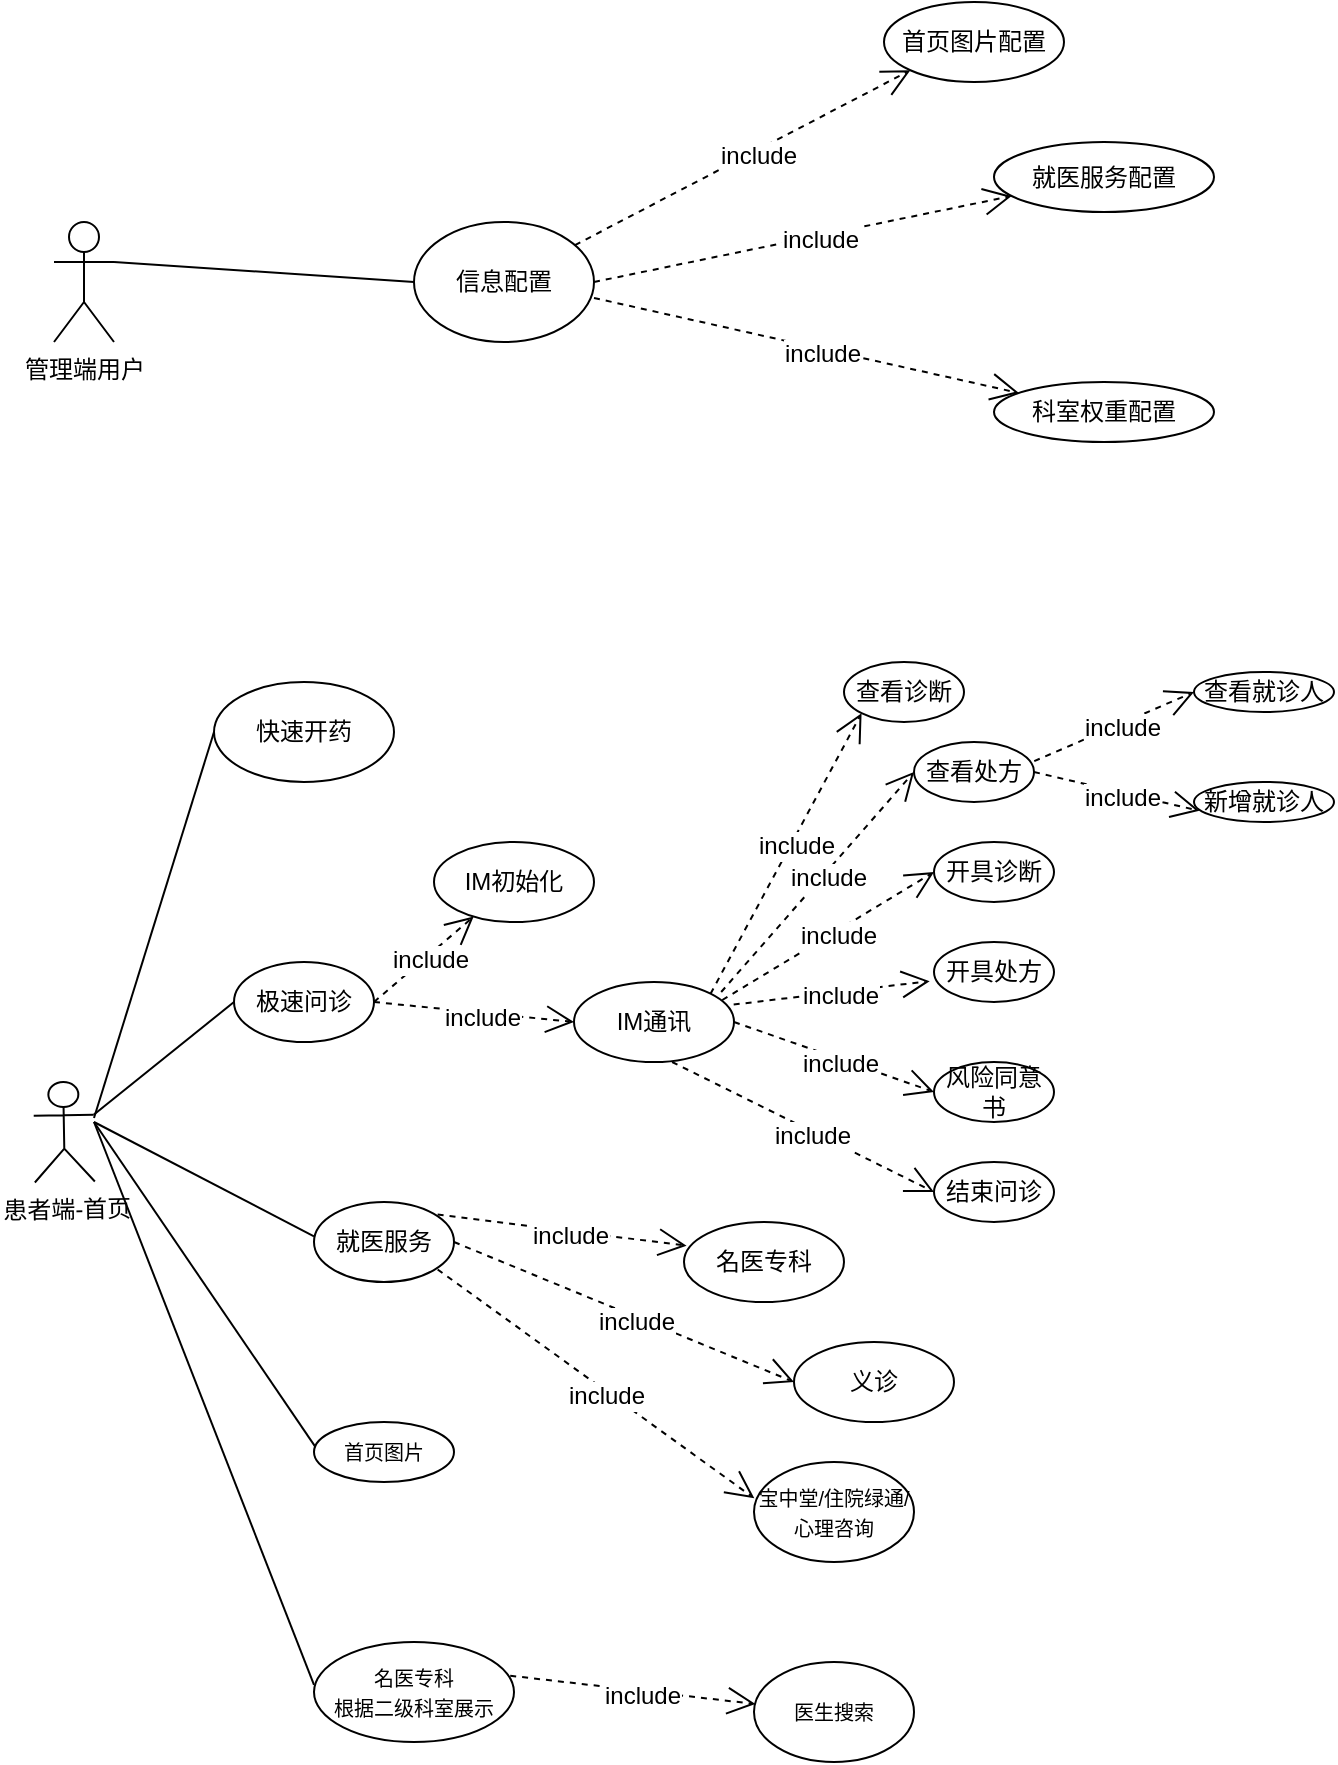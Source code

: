 <mxfile version="12.9.0" type="github">
  <diagram name="Page-1" id="0783ab3e-0a74-02c8-0abd-f7b4e66b4bec">
    <mxGraphModel dx="1662" dy="762" grid="1" gridSize="10" guides="1" tooltips="1" connect="1" arrows="1" fold="1" page="1" pageScale="1" pageWidth="850" pageHeight="1100" background="#ffffff" math="0" shadow="0">
      <root>
        <mxCell id="0" />
        <mxCell id="1" parent="0" />
        <mxCell id="PU8PL5qgKJ-KpqshsjZF-3" value="管理端用户" style="shape=umlActor;verticalLabelPosition=bottom;labelBackgroundColor=#ffffff;verticalAlign=top;html=1;" parent="1" vertex="1">
          <mxGeometry x="30" y="220" width="30" height="60" as="geometry" />
        </mxCell>
        <mxCell id="PU8PL5qgKJ-KpqshsjZF-5" value="患者端-首页" style="shape=umlActor;verticalLabelPosition=bottom;labelBackgroundColor=#ffffff;verticalAlign=top;html=1;rotation=-1;" parent="1" vertex="1">
          <mxGeometry x="20.0" y="650" width="30" height="50" as="geometry" />
        </mxCell>
        <mxCell id="PU8PL5qgKJ-KpqshsjZF-6" value="信息配置" style="ellipse;whiteSpace=wrap;html=1;" parent="1" vertex="1">
          <mxGeometry x="210" y="220" width="90" height="60" as="geometry" />
        </mxCell>
        <mxCell id="PU8PL5qgKJ-KpqshsjZF-14" value="首页图片配置" style="ellipse;whiteSpace=wrap;html=1;" parent="1" vertex="1">
          <mxGeometry x="445" y="110" width="90" height="40" as="geometry" />
        </mxCell>
        <mxCell id="PU8PL5qgKJ-KpqshsjZF-16" value="就医服务配置" style="ellipse;whiteSpace=wrap;html=1;" parent="1" vertex="1">
          <mxGeometry x="500" y="180" width="110" height="35" as="geometry" />
        </mxCell>
        <mxCell id="PU8PL5qgKJ-KpqshsjZF-17" value="科室权重配置" style="ellipse;whiteSpace=wrap;html=1;" parent="1" vertex="1">
          <mxGeometry x="500" y="300" width="110" height="30" as="geometry" />
        </mxCell>
        <mxCell id="PU8PL5qgKJ-KpqshsjZF-27" value="" style="endArrow=open;endSize=12;dashed=1;html=1;entryX=0;entryY=1;entryDx=0;entryDy=0;" parent="1" source="PU8PL5qgKJ-KpqshsjZF-6" target="PU8PL5qgKJ-KpqshsjZF-14" edge="1">
          <mxGeometry x="0.155" y="-27" width="160" relative="1" as="geometry">
            <mxPoint x="400" y="520" as="sourcePoint" />
            <mxPoint x="560" y="520" as="targetPoint" />
            <mxPoint as="offset" />
          </mxGeometry>
        </mxCell>
        <mxCell id="PU8PL5qgKJ-KpqshsjZF-28" value="include" style="text;html=1;align=center;verticalAlign=middle;resizable=0;points=[];labelBackgroundColor=#ffffff;" parent="PU8PL5qgKJ-KpqshsjZF-27" vertex="1" connectable="0">
          <mxGeometry x="0.072" y="-2" relative="1" as="geometry">
            <mxPoint as="offset" />
          </mxGeometry>
        </mxCell>
        <mxCell id="PU8PL5qgKJ-KpqshsjZF-29" value="" style="endArrow=open;endSize=12;dashed=1;html=1;exitX=1;exitY=0.5;exitDx=0;exitDy=0;" parent="1" source="PU8PL5qgKJ-KpqshsjZF-6" target="PU8PL5qgKJ-KpqshsjZF-16" edge="1">
          <mxGeometry x="0.155" y="-27" width="160" relative="1" as="geometry">
            <mxPoint x="363.248" y="242.479" as="sourcePoint" />
            <mxPoint x="540.503" y="129.749" as="targetPoint" />
            <mxPoint as="offset" />
          </mxGeometry>
        </mxCell>
        <mxCell id="PU8PL5qgKJ-KpqshsjZF-30" value="include" style="text;html=1;align=center;verticalAlign=middle;resizable=0;points=[];labelBackgroundColor=#ffffff;" parent="PU8PL5qgKJ-KpqshsjZF-29" vertex="1" connectable="0">
          <mxGeometry x="0.072" y="-2" relative="1" as="geometry">
            <mxPoint as="offset" />
          </mxGeometry>
        </mxCell>
        <mxCell id="PU8PL5qgKJ-KpqshsjZF-31" value="" style="endArrow=open;endSize=12;dashed=1;html=1;fontStyle=1;exitX=1;exitY=0.633;exitDx=0;exitDy=0;exitPerimeter=0;" parent="1" source="PU8PL5qgKJ-KpqshsjZF-6" target="PU8PL5qgKJ-KpqshsjZF-17" edge="1">
          <mxGeometry x="0.155" y="-27" width="160" relative="1" as="geometry">
            <mxPoint x="373.248" y="252.479" as="sourcePoint" />
            <mxPoint x="550.503" y="139.749" as="targetPoint" />
            <mxPoint as="offset" />
          </mxGeometry>
        </mxCell>
        <mxCell id="PU8PL5qgKJ-KpqshsjZF-32" value="include" style="text;html=1;align=center;verticalAlign=middle;resizable=0;points=[];labelBackgroundColor=#ffffff;" parent="PU8PL5qgKJ-KpqshsjZF-31" vertex="1" connectable="0">
          <mxGeometry x="0.072" y="-2" relative="1" as="geometry">
            <mxPoint as="offset" />
          </mxGeometry>
        </mxCell>
        <mxCell id="PU8PL5qgKJ-KpqshsjZF-33" value="极速问诊" style="ellipse;whiteSpace=wrap;html=1;" parent="1" vertex="1">
          <mxGeometry x="120" y="590" width="70" height="40" as="geometry" />
        </mxCell>
        <mxCell id="PU8PL5qgKJ-KpqshsjZF-34" value="快速开药" style="ellipse;whiteSpace=wrap;html=1;" parent="1" vertex="1">
          <mxGeometry x="110" y="450" width="90" height="50" as="geometry" />
        </mxCell>
        <mxCell id="PU8PL5qgKJ-KpqshsjZF-35" value="名医专科" style="ellipse;whiteSpace=wrap;html=1;" parent="1" vertex="1">
          <mxGeometry x="345" y="720" width="80" height="40" as="geometry" />
        </mxCell>
        <mxCell id="PU8PL5qgKJ-KpqshsjZF-36" value="义诊" style="ellipse;whiteSpace=wrap;html=1;" parent="1" vertex="1">
          <mxGeometry x="400" y="780" width="80" height="40" as="geometry" />
        </mxCell>
        <mxCell id="PU8PL5qgKJ-KpqshsjZF-37" value="&lt;font style=&quot;font-size: 10px&quot;&gt;宝中堂/住院绿通/心理咨询&lt;/font&gt;" style="ellipse;whiteSpace=wrap;html=1;" parent="1" vertex="1">
          <mxGeometry x="380" y="840" width="80" height="50" as="geometry" />
        </mxCell>
        <mxCell id="PU8PL5qgKJ-KpqshsjZF-48" value="" style="endArrow=none;html=1;exitX=1;exitY=0.333;exitDx=0;exitDy=0;exitPerimeter=0;entryX=0;entryY=0.5;entryDx=0;entryDy=0;" parent="1" source="PU8PL5qgKJ-KpqshsjZF-5" target="PU8PL5qgKJ-KpqshsjZF-33" edge="1">
          <mxGeometry width="50" height="50" relative="1" as="geometry">
            <mxPoint x="230" y="420" as="sourcePoint" />
            <mxPoint x="280" y="370" as="targetPoint" />
          </mxGeometry>
        </mxCell>
        <mxCell id="PU8PL5qgKJ-KpqshsjZF-49" value="" style="endArrow=none;html=1;entryX=0;entryY=0.5;entryDx=0;entryDy=0;" parent="1" target="PU8PL5qgKJ-KpqshsjZF-34" edge="1">
          <mxGeometry width="50" height="50" relative="1" as="geometry">
            <mxPoint x="50" y="668" as="sourcePoint" />
            <mxPoint x="210.0" y="485" as="targetPoint" />
          </mxGeometry>
        </mxCell>
        <mxCell id="PU8PL5qgKJ-KpqshsjZF-53" value="&lt;span style=&quot;font-size: 10px&quot;&gt;首页图片&lt;/span&gt;" style="ellipse;whiteSpace=wrap;html=1;" parent="1" vertex="1">
          <mxGeometry x="160" y="820" width="70" height="30" as="geometry" />
        </mxCell>
        <mxCell id="PU8PL5qgKJ-KpqshsjZF-54" value="" style="endArrow=none;html=1;entryX=0.005;entryY=0.398;entryDx=0;entryDy=0;entryPerimeter=0;" parent="1" target="PU8PL5qgKJ-KpqshsjZF-53" edge="1">
          <mxGeometry width="50" height="50" relative="1" as="geometry">
            <mxPoint x="50" y="670" as="sourcePoint" />
            <mxPoint x="210.7" y="891.01" as="targetPoint" />
          </mxGeometry>
        </mxCell>
        <mxCell id="PU8PL5qgKJ-KpqshsjZF-55" value="就医服务" style="ellipse;whiteSpace=wrap;html=1;" parent="1" vertex="1">
          <mxGeometry x="160" y="710" width="70" height="40" as="geometry" />
        </mxCell>
        <mxCell id="PU8PL5qgKJ-KpqshsjZF-56" value="" style="endArrow=none;html=1;entryX=0;entryY=0.429;entryDx=0;entryDy=0;entryPerimeter=0;" parent="1" target="PU8PL5qgKJ-KpqshsjZF-55" edge="1">
          <mxGeometry width="50" height="50" relative="1" as="geometry">
            <mxPoint x="50" y="670" as="sourcePoint" />
            <mxPoint x="210.0" y="585" as="targetPoint" />
          </mxGeometry>
        </mxCell>
        <mxCell id="PU8PL5qgKJ-KpqshsjZF-57" value="" style="endArrow=open;endSize=12;dashed=1;html=1;fontStyle=1;exitX=0.883;exitY=0.157;exitDx=0;exitDy=0;exitPerimeter=0;entryX=0.016;entryY=0.296;entryDx=0;entryDy=0;entryPerimeter=0;" parent="1" source="PU8PL5qgKJ-KpqshsjZF-55" target="PU8PL5qgKJ-KpqshsjZF-35" edge="1">
          <mxGeometry x="0.155" y="-27" width="160" relative="1" as="geometry">
            <mxPoint x="331.9" y="308.15" as="sourcePoint" />
            <mxPoint x="540.006" y="410.502" as="targetPoint" />
            <mxPoint as="offset" />
          </mxGeometry>
        </mxCell>
        <mxCell id="PU8PL5qgKJ-KpqshsjZF-58" value="include" style="text;html=1;align=center;verticalAlign=middle;resizable=0;points=[];labelBackgroundColor=#ffffff;" parent="PU8PL5qgKJ-KpqshsjZF-57" vertex="1" connectable="0">
          <mxGeometry x="0.072" y="-2" relative="1" as="geometry">
            <mxPoint as="offset" />
          </mxGeometry>
        </mxCell>
        <mxCell id="PU8PL5qgKJ-KpqshsjZF-59" value="" style="endArrow=open;endSize=12;dashed=1;html=1;fontStyle=1;exitX=1;exitY=0.5;exitDx=0;exitDy=0;entryX=0;entryY=0.5;entryDx=0;entryDy=0;" parent="1" source="PU8PL5qgKJ-KpqshsjZF-55" target="PU8PL5qgKJ-KpqshsjZF-36" edge="1">
          <mxGeometry x="0.155" y="-27" width="160" relative="1" as="geometry">
            <mxPoint x="293.62" y="730.99" as="sourcePoint" />
            <mxPoint x="391.28" y="661.84" as="targetPoint" />
            <mxPoint as="offset" />
          </mxGeometry>
        </mxCell>
        <mxCell id="PU8PL5qgKJ-KpqshsjZF-60" value="include" style="text;html=1;align=center;verticalAlign=middle;resizable=0;points=[];labelBackgroundColor=#ffffff;" parent="PU8PL5qgKJ-KpqshsjZF-59" vertex="1" connectable="0">
          <mxGeometry x="0.072" y="-2" relative="1" as="geometry">
            <mxPoint as="offset" />
          </mxGeometry>
        </mxCell>
        <mxCell id="PU8PL5qgKJ-KpqshsjZF-61" value="" style="endArrow=open;endSize=12;dashed=1;html=1;fontStyle=1;exitX=0.883;exitY=0.843;exitDx=0;exitDy=0;exitPerimeter=0;entryX=0.002;entryY=0.363;entryDx=0;entryDy=0;entryPerimeter=0;" parent="1" source="PU8PL5qgKJ-KpqshsjZF-55" target="PU8PL5qgKJ-KpqshsjZF-37" edge="1">
          <mxGeometry x="0.155" y="-27" width="160" relative="1" as="geometry">
            <mxPoint x="303.62" y="740.99" as="sourcePoint" />
            <mxPoint x="401.28" y="671.84" as="targetPoint" />
            <mxPoint as="offset" />
          </mxGeometry>
        </mxCell>
        <mxCell id="PU8PL5qgKJ-KpqshsjZF-62" value="include" style="text;html=1;align=center;verticalAlign=middle;resizable=0;points=[];labelBackgroundColor=#ffffff;" parent="PU8PL5qgKJ-KpqshsjZF-61" vertex="1" connectable="0">
          <mxGeometry x="0.072" y="-2" relative="1" as="geometry">
            <mxPoint as="offset" />
          </mxGeometry>
        </mxCell>
        <mxCell id="PU8PL5qgKJ-KpqshsjZF-63" value="&lt;span style=&quot;font-size: 10px&quot;&gt;名医专科&lt;br&gt;根据二级科室展示&lt;br&gt;&lt;/span&gt;" style="ellipse;whiteSpace=wrap;html=1;" parent="1" vertex="1">
          <mxGeometry x="160" y="930" width="100" height="50" as="geometry" />
        </mxCell>
        <mxCell id="PU8PL5qgKJ-KpqshsjZF-66" value="" style="endArrow=none;html=1;entryX=0;entryY=0.429;entryDx=0;entryDy=0;entryPerimeter=0;" parent="1" target="PU8PL5qgKJ-KpqshsjZF-63" edge="1">
          <mxGeometry width="50" height="50" relative="1" as="geometry">
            <mxPoint x="50" y="670" as="sourcePoint" />
            <mxPoint x="170.7" y="857.86" as="targetPoint" />
          </mxGeometry>
        </mxCell>
        <mxCell id="PU8PL5qgKJ-KpqshsjZF-67" value="&lt;span style=&quot;font-size: 10px&quot;&gt;医生搜索&lt;/span&gt;" style="ellipse;whiteSpace=wrap;html=1;" parent="1" vertex="1">
          <mxGeometry x="380" y="940" width="80" height="50" as="geometry" />
        </mxCell>
        <mxCell id="PU8PL5qgKJ-KpqshsjZF-68" value="" style="endArrow=open;endSize=12;dashed=1;html=1;fontStyle=1;exitX=0.981;exitY=0.337;exitDx=0;exitDy=0;exitPerimeter=0;entryX=0.009;entryY=0.42;entryDx=0;entryDy=0;entryPerimeter=0;" parent="1" source="PU8PL5qgKJ-KpqshsjZF-63" target="PU8PL5qgKJ-KpqshsjZF-67" edge="1">
          <mxGeometry x="0.155" y="-27" width="160" relative="1" as="geometry">
            <mxPoint x="293.62" y="779.01" as="sourcePoint" />
            <mxPoint x="390.16" y="808.15" as="targetPoint" />
            <mxPoint as="offset" />
          </mxGeometry>
        </mxCell>
        <mxCell id="PU8PL5qgKJ-KpqshsjZF-69" value="include" style="text;html=1;align=center;verticalAlign=middle;resizable=0;points=[];labelBackgroundColor=#ffffff;" parent="PU8PL5qgKJ-KpqshsjZF-68" vertex="1" connectable="0">
          <mxGeometry x="0.072" y="-2" relative="1" as="geometry">
            <mxPoint as="offset" />
          </mxGeometry>
        </mxCell>
        <mxCell id="PU8PL5qgKJ-KpqshsjZF-70" value="IM通讯" style="ellipse;whiteSpace=wrap;html=1;" parent="1" vertex="1">
          <mxGeometry x="290" y="600" width="80" height="40" as="geometry" />
        </mxCell>
        <mxCell id="PU8PL5qgKJ-KpqshsjZF-71" value="" style="endArrow=open;endSize=12;dashed=1;html=1;fontStyle=1;entryX=0;entryY=0.5;entryDx=0;entryDy=0;" parent="1" target="PU8PL5qgKJ-KpqshsjZF-70" edge="1">
          <mxGeometry x="0.155" y="-27" width="160" relative="1" as="geometry">
            <mxPoint x="190" y="610" as="sourcePoint" />
            <mxPoint x="391.28" y="661.84" as="targetPoint" />
            <mxPoint as="offset" />
          </mxGeometry>
        </mxCell>
        <mxCell id="PU8PL5qgKJ-KpqshsjZF-72" value="include" style="text;html=1;align=center;verticalAlign=middle;resizable=0;points=[];labelBackgroundColor=#ffffff;" parent="PU8PL5qgKJ-KpqshsjZF-71" vertex="1" connectable="0">
          <mxGeometry x="0.072" y="-2" relative="1" as="geometry">
            <mxPoint as="offset" />
          </mxGeometry>
        </mxCell>
        <mxCell id="PU8PL5qgKJ-KpqshsjZF-73" value="IM初始化" style="ellipse;whiteSpace=wrap;html=1;" parent="1" vertex="1">
          <mxGeometry x="220" y="530" width="80" height="40" as="geometry" />
        </mxCell>
        <mxCell id="PU8PL5qgKJ-KpqshsjZF-74" value="" style="endArrow=open;endSize=12;dashed=1;html=1;fontStyle=1;exitX=1;exitY=0.5;exitDx=0;exitDy=0;" parent="1" source="PU8PL5qgKJ-KpqshsjZF-33" target="PU8PL5qgKJ-KpqshsjZF-73" edge="1">
          <mxGeometry x="0.155" y="-27" width="160" relative="1" as="geometry">
            <mxPoint x="220.45" y="615.55" as="sourcePoint" />
            <mxPoint x="275.04" y="579.28" as="targetPoint" />
            <mxPoint as="offset" />
          </mxGeometry>
        </mxCell>
        <mxCell id="PU8PL5qgKJ-KpqshsjZF-75" value="include" style="text;html=1;align=center;verticalAlign=middle;resizable=0;points=[];labelBackgroundColor=#ffffff;" parent="PU8PL5qgKJ-KpqshsjZF-74" vertex="1" connectable="0">
          <mxGeometry x="0.072" y="-2" relative="1" as="geometry">
            <mxPoint as="offset" />
          </mxGeometry>
        </mxCell>
        <mxCell id="PU8PL5qgKJ-KpqshsjZF-76" value="查看诊断" style="ellipse;whiteSpace=wrap;html=1;" parent="1" vertex="1">
          <mxGeometry x="425" y="440" width="60" height="30" as="geometry" />
        </mxCell>
        <mxCell id="PU8PL5qgKJ-KpqshsjZF-77" value="查看处方" style="ellipse;whiteSpace=wrap;html=1;" parent="1" vertex="1">
          <mxGeometry x="460" y="480" width="60" height="30" as="geometry" />
        </mxCell>
        <mxCell id="PU8PL5qgKJ-KpqshsjZF-78" value="开具诊断" style="ellipse;whiteSpace=wrap;html=1;" parent="1" vertex="1">
          <mxGeometry x="470" y="530" width="60" height="30" as="geometry" />
        </mxCell>
        <mxCell id="PU8PL5qgKJ-KpqshsjZF-79" value="开具处方" style="ellipse;whiteSpace=wrap;html=1;" parent="1" vertex="1">
          <mxGeometry x="470" y="580" width="60" height="30" as="geometry" />
        </mxCell>
        <mxCell id="PU8PL5qgKJ-KpqshsjZF-81" value="风险同意书" style="ellipse;whiteSpace=wrap;html=1;" parent="1" vertex="1">
          <mxGeometry x="470" y="640" width="60" height="30" as="geometry" />
        </mxCell>
        <mxCell id="PU8PL5qgKJ-KpqshsjZF-82" value="" style="endArrow=open;endSize=12;dashed=1;html=1;fontStyle=1;exitX=1;exitY=0;exitDx=0;exitDy=0;entryX=0;entryY=1;entryDx=0;entryDy=0;" parent="1" source="PU8PL5qgKJ-KpqshsjZF-70" target="PU8PL5qgKJ-KpqshsjZF-76" edge="1">
          <mxGeometry x="0.155" y="-27" width="160" relative="1" as="geometry">
            <mxPoint x="231.81" y="726.28" as="sourcePoint" />
            <mxPoint x="356.28" y="741.84" as="targetPoint" />
            <mxPoint as="offset" />
          </mxGeometry>
        </mxCell>
        <mxCell id="PU8PL5qgKJ-KpqshsjZF-83" value="include" style="text;html=1;align=center;verticalAlign=middle;resizable=0;points=[];labelBackgroundColor=#ffffff;" parent="PU8PL5qgKJ-KpqshsjZF-82" vertex="1" connectable="0">
          <mxGeometry x="0.072" y="-2" relative="1" as="geometry">
            <mxPoint as="offset" />
          </mxGeometry>
        </mxCell>
        <mxCell id="PU8PL5qgKJ-KpqshsjZF-84" value="" style="endArrow=open;endSize=12;dashed=1;html=1;fontStyle=1;exitX=0.92;exitY=0.125;exitDx=0;exitDy=0;entryX=0;entryY=0.5;entryDx=0;entryDy=0;exitPerimeter=0;" parent="1" source="PU8PL5qgKJ-KpqshsjZF-70" target="PU8PL5qgKJ-KpqshsjZF-77" edge="1">
          <mxGeometry x="0.155" y="-27" width="160" relative="1" as="geometry">
            <mxPoint x="368.284" y="615.858" as="sourcePoint" />
            <mxPoint x="450" y="475" as="targetPoint" />
            <mxPoint as="offset" />
          </mxGeometry>
        </mxCell>
        <mxCell id="PU8PL5qgKJ-KpqshsjZF-85" value="include" style="text;html=1;align=center;verticalAlign=middle;resizable=0;points=[];labelBackgroundColor=#ffffff;" parent="PU8PL5qgKJ-KpqshsjZF-84" vertex="1" connectable="0">
          <mxGeometry x="0.072" y="-2" relative="1" as="geometry">
            <mxPoint as="offset" />
          </mxGeometry>
        </mxCell>
        <mxCell id="PU8PL5qgKJ-KpqshsjZF-86" value="" style="endArrow=open;endSize=12;dashed=1;html=1;fontStyle=1;exitX=0.927;exitY=0.225;exitDx=0;exitDy=0;entryX=0;entryY=0.5;entryDx=0;entryDy=0;exitPerimeter=0;" parent="1" source="PU8PL5qgKJ-KpqshsjZF-70" target="PU8PL5qgKJ-KpqshsjZF-78" edge="1">
          <mxGeometry x="0.155" y="-27" width="160" relative="1" as="geometry">
            <mxPoint x="378.284" y="625.858" as="sourcePoint" />
            <mxPoint x="460" y="485" as="targetPoint" />
            <mxPoint as="offset" />
          </mxGeometry>
        </mxCell>
        <mxCell id="PU8PL5qgKJ-KpqshsjZF-87" value="include" style="text;html=1;align=center;verticalAlign=middle;resizable=0;points=[];labelBackgroundColor=#ffffff;" parent="PU8PL5qgKJ-KpqshsjZF-86" vertex="1" connectable="0">
          <mxGeometry x="0.072" y="-2" relative="1" as="geometry">
            <mxPoint as="offset" />
          </mxGeometry>
        </mxCell>
        <mxCell id="PU8PL5qgKJ-KpqshsjZF-88" value="" style="endArrow=open;endSize=12;dashed=1;html=1;fontStyle=1;exitX=0.998;exitY=0.282;exitDx=0;exitDy=0;entryX=-0.036;entryY=0.652;entryDx=0;entryDy=0;entryPerimeter=0;exitPerimeter=0;" parent="1" source="PU8PL5qgKJ-KpqshsjZF-70" target="PU8PL5qgKJ-KpqshsjZF-79" edge="1">
          <mxGeometry x="0.155" y="-27" width="160" relative="1" as="geometry">
            <mxPoint x="388.284" y="635.858" as="sourcePoint" />
            <mxPoint x="470" y="495" as="targetPoint" />
            <mxPoint as="offset" />
          </mxGeometry>
        </mxCell>
        <mxCell id="PU8PL5qgKJ-KpqshsjZF-89" value="include" style="text;html=1;align=center;verticalAlign=middle;resizable=0;points=[];labelBackgroundColor=#ffffff;" parent="PU8PL5qgKJ-KpqshsjZF-88" vertex="1" connectable="0">
          <mxGeometry x="0.072" y="-2" relative="1" as="geometry">
            <mxPoint as="offset" />
          </mxGeometry>
        </mxCell>
        <mxCell id="PU8PL5qgKJ-KpqshsjZF-90" value="" style="endArrow=open;endSize=12;dashed=1;html=1;fontStyle=1;exitX=1;exitY=0.5;exitDx=0;exitDy=0;entryX=0;entryY=0.5;entryDx=0;entryDy=0;" parent="1" source="PU8PL5qgKJ-KpqshsjZF-70" target="PU8PL5qgKJ-KpqshsjZF-81" edge="1">
          <mxGeometry x="0.155" y="-27" width="160" relative="1" as="geometry">
            <mxPoint x="398.284" y="645.858" as="sourcePoint" />
            <mxPoint x="480" y="505" as="targetPoint" />
            <mxPoint as="offset" />
          </mxGeometry>
        </mxCell>
        <mxCell id="PU8PL5qgKJ-KpqshsjZF-91" value="include" style="text;html=1;align=center;verticalAlign=middle;resizable=0;points=[];labelBackgroundColor=#ffffff;" parent="PU8PL5qgKJ-KpqshsjZF-90" vertex="1" connectable="0">
          <mxGeometry x="0.072" y="-2" relative="1" as="geometry">
            <mxPoint as="offset" />
          </mxGeometry>
        </mxCell>
        <mxCell id="PU8PL5qgKJ-KpqshsjZF-92" value="查看就诊人" style="ellipse;whiteSpace=wrap;html=1;" parent="1" vertex="1">
          <mxGeometry x="600" y="445" width="70" height="20" as="geometry" />
        </mxCell>
        <mxCell id="PU8PL5qgKJ-KpqshsjZF-93" value="新增就诊人" style="ellipse;whiteSpace=wrap;html=1;" parent="1" vertex="1">
          <mxGeometry x="600" y="500" width="70" height="20" as="geometry" />
        </mxCell>
        <mxCell id="PU8PL5qgKJ-KpqshsjZF-94" value="" style="endArrow=open;endSize=12;dashed=1;html=1;fontStyle=1;exitX=1.002;exitY=0.319;exitDx=0;exitDy=0;entryX=0;entryY=0.5;entryDx=0;entryDy=0;exitPerimeter=0;" parent="1" source="PU8PL5qgKJ-KpqshsjZF-77" target="PU8PL5qgKJ-KpqshsjZF-92" edge="1">
          <mxGeometry x="0.155" y="-27" width="160" relative="1" as="geometry">
            <mxPoint x="373.6" y="615" as="sourcePoint" />
            <mxPoint x="470" y="505" as="targetPoint" />
            <mxPoint as="offset" />
          </mxGeometry>
        </mxCell>
        <mxCell id="PU8PL5qgKJ-KpqshsjZF-95" value="include" style="text;html=1;align=center;verticalAlign=middle;resizable=0;points=[];labelBackgroundColor=#ffffff;" parent="PU8PL5qgKJ-KpqshsjZF-94" vertex="1" connectable="0">
          <mxGeometry x="0.072" y="-2" relative="1" as="geometry">
            <mxPoint as="offset" />
          </mxGeometry>
        </mxCell>
        <mxCell id="PU8PL5qgKJ-KpqshsjZF-96" value="" style="endArrow=open;endSize=12;dashed=1;html=1;fontStyle=1;exitX=1;exitY=0.5;exitDx=0;exitDy=0;entryX=0.039;entryY=0.721;entryDx=0;entryDy=0;entryPerimeter=0;" parent="1" source="PU8PL5qgKJ-KpqshsjZF-77" target="PU8PL5qgKJ-KpqshsjZF-93" edge="1">
          <mxGeometry x="0.155" y="-27" width="160" relative="1" as="geometry">
            <mxPoint x="383.6" y="625" as="sourcePoint" />
            <mxPoint x="480" y="515" as="targetPoint" />
            <mxPoint as="offset" />
          </mxGeometry>
        </mxCell>
        <mxCell id="PU8PL5qgKJ-KpqshsjZF-97" value="include" style="text;html=1;align=center;verticalAlign=middle;resizable=0;points=[];labelBackgroundColor=#ffffff;" parent="PU8PL5qgKJ-KpqshsjZF-96" vertex="1" connectable="0">
          <mxGeometry x="0.072" y="-2" relative="1" as="geometry">
            <mxPoint as="offset" />
          </mxGeometry>
        </mxCell>
        <mxCell id="7Aoh7Ow6qL1tTK4FSaNn-2" value="" style="endArrow=none;html=1;entryX=0;entryY=0.5;entryDx=0;entryDy=0;exitX=1;exitY=0.333;exitDx=0;exitDy=0;exitPerimeter=0;" edge="1" parent="1" source="PU8PL5qgKJ-KpqshsjZF-3" target="PU8PL5qgKJ-KpqshsjZF-6">
          <mxGeometry width="50" height="50" relative="1" as="geometry">
            <mxPoint x="110" y="170" as="sourcePoint" />
            <mxPoint x="160" y="120" as="targetPoint" />
          </mxGeometry>
        </mxCell>
        <mxCell id="7Aoh7Ow6qL1tTK4FSaNn-3" value="结束问诊" style="ellipse;whiteSpace=wrap;html=1;" vertex="1" parent="1">
          <mxGeometry x="470" y="690" width="60" height="30" as="geometry" />
        </mxCell>
        <mxCell id="7Aoh7Ow6qL1tTK4FSaNn-5" value="" style="endArrow=open;endSize=12;dashed=1;html=1;fontStyle=1;exitX=0.613;exitY=1;exitDx=0;exitDy=0;entryX=0;entryY=0.5;entryDx=0;entryDy=0;exitPerimeter=0;" edge="1" parent="1" source="PU8PL5qgKJ-KpqshsjZF-70" target="7Aoh7Ow6qL1tTK4FSaNn-3">
          <mxGeometry x="0.155" y="-27" width="160" relative="1" as="geometry">
            <mxPoint x="380" y="630" as="sourcePoint" />
            <mxPoint x="480" y="665" as="targetPoint" />
            <mxPoint as="offset" />
          </mxGeometry>
        </mxCell>
        <mxCell id="7Aoh7Ow6qL1tTK4FSaNn-6" value="include" style="text;html=1;align=center;verticalAlign=middle;resizable=0;points=[];labelBackgroundColor=#ffffff;" vertex="1" connectable="0" parent="7Aoh7Ow6qL1tTK4FSaNn-5">
          <mxGeometry x="0.072" y="-2" relative="1" as="geometry">
            <mxPoint as="offset" />
          </mxGeometry>
        </mxCell>
      </root>
    </mxGraphModel>
  </diagram>
</mxfile>
